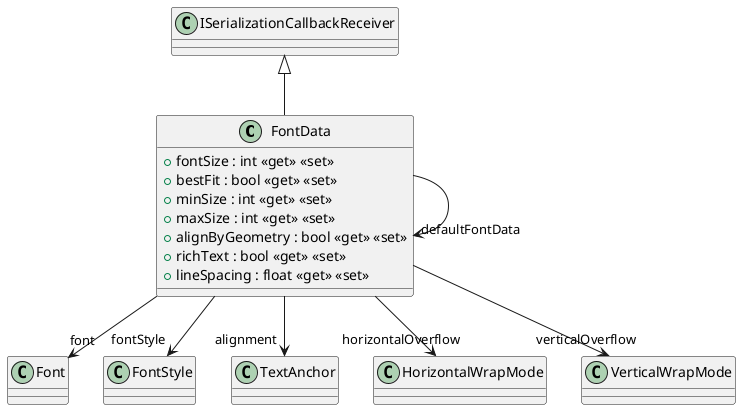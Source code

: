 @startuml
class FontData {
    + fontSize : int <<get>> <<set>>
    + bestFit : bool <<get>> <<set>>
    + minSize : int <<get>> <<set>>
    + maxSize : int <<get>> <<set>>
    + alignByGeometry : bool <<get>> <<set>>
    + richText : bool <<get>> <<set>>
    + lineSpacing : float <<get>> <<set>>
}
ISerializationCallbackReceiver <|-- FontData
FontData --> "defaultFontData" FontData
FontData --> "font" Font
FontData --> "fontStyle" FontStyle
FontData --> "alignment" TextAnchor
FontData --> "horizontalOverflow" HorizontalWrapMode
FontData --> "verticalOverflow" VerticalWrapMode
@enduml
